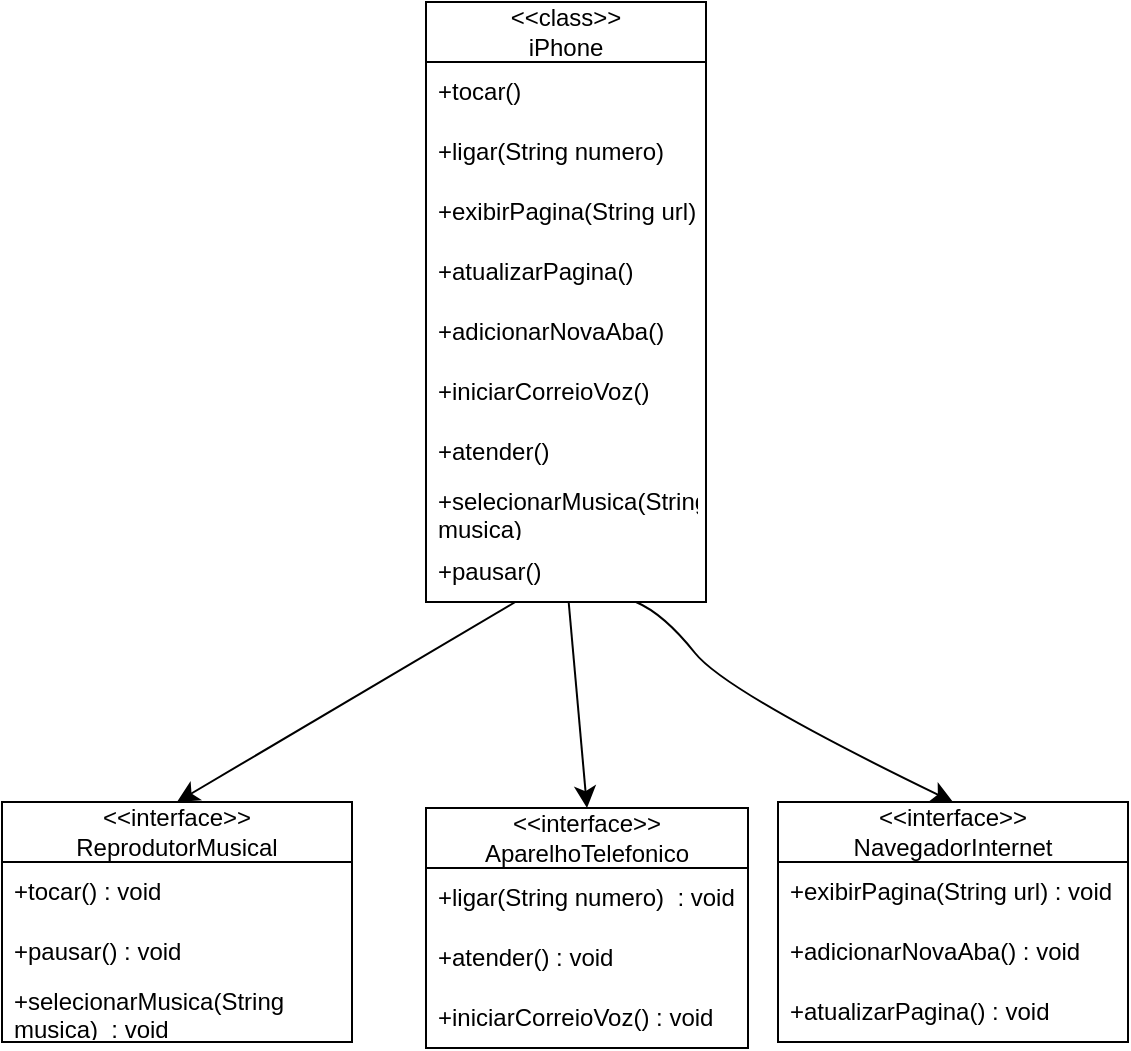 <mxfile version="24.4.9" type="device">
  <diagram name="Página-1" id="i6hlQw-dtSGFAjqPfOl5">
    <mxGraphModel dx="2706" dy="1239" grid="0" gridSize="10" guides="1" tooltips="1" connect="1" arrows="1" fold="1" page="0" pageScale="1" pageWidth="827" pageHeight="1169" math="0" shadow="0">
      <root>
        <mxCell id="0" />
        <mxCell id="1" parent="0" />
        <mxCell id="1_5q0jK3pGcqINFcun0a-2" style="edgeStyle=none;curved=1;rounded=0;orthogonalLoop=1;jettySize=auto;html=1;fontSize=12;startSize=8;endSize=8;entryX=0.5;entryY=0;entryDx=0;entryDy=0;" edge="1" parent="1" source="1_5q0jK3pGcqINFcun0a-32" target="1_5q0jK3pGcqINFcun0a-14">
          <mxGeometry relative="1" as="geometry">
            <mxPoint x="-155.5" y="224" as="targetPoint" />
            <mxPoint x="17" y="104" as="sourcePoint" />
          </mxGeometry>
        </mxCell>
        <mxCell id="1_5q0jK3pGcqINFcun0a-3" style="edgeStyle=none;curved=1;rounded=0;orthogonalLoop=1;jettySize=auto;html=1;fontSize=12;startSize=8;endSize=8;entryX=0.5;entryY=0;entryDx=0;entryDy=0;" edge="1" parent="1" source="1_5q0jK3pGcqINFcun0a-32" target="1_5q0jK3pGcqINFcun0a-18">
          <mxGeometry relative="1" as="geometry">
            <mxPoint x="46.5" y="255" as="targetPoint" />
            <mxPoint x="55" y="107" as="sourcePoint" />
          </mxGeometry>
        </mxCell>
        <mxCell id="1_5q0jK3pGcqINFcun0a-4" style="edgeStyle=none;curved=1;rounded=0;orthogonalLoop=1;jettySize=auto;html=1;fontSize=12;startSize=8;endSize=8;entryX=0.5;entryY=0;entryDx=0;entryDy=0;" edge="1" parent="1" source="1_5q0jK3pGcqINFcun0a-32" target="1_5q0jK3pGcqINFcun0a-23">
          <mxGeometry relative="1" as="geometry">
            <mxPoint x="297" y="249" as="targetPoint" />
            <mxPoint x="85" y="111" as="sourcePoint" />
            <Array as="points">
              <mxPoint x="101" y="135" />
              <mxPoint x="132" y="174" />
            </Array>
          </mxGeometry>
        </mxCell>
        <mxCell id="1_5q0jK3pGcqINFcun0a-14" value="&lt;div&gt;&amp;lt;&amp;lt;interface&amp;gt;&amp;gt;&lt;/div&gt;ReprodutorMusical" style="swimlane;fontStyle=0;childLayout=stackLayout;horizontal=1;startSize=30;horizontalStack=0;resizeParent=1;resizeParentMax=0;resizeLast=0;collapsible=1;marginBottom=0;whiteSpace=wrap;html=1;" vertex="1" parent="1">
          <mxGeometry x="-230" y="229" width="175" height="120" as="geometry" />
        </mxCell>
        <mxCell id="1_5q0jK3pGcqINFcun0a-15" value="+tocar() : void" style="text;strokeColor=none;fillColor=none;align=left;verticalAlign=middle;spacingLeft=4;spacingRight=4;overflow=hidden;points=[[0,0.5],[1,0.5]];portConstraint=eastwest;rotatable=0;whiteSpace=wrap;html=1;" vertex="1" parent="1_5q0jK3pGcqINFcun0a-14">
          <mxGeometry y="30" width="175" height="30" as="geometry" />
        </mxCell>
        <mxCell id="1_5q0jK3pGcqINFcun0a-16" value="+pausar()&amp;nbsp;: void" style="text;strokeColor=none;fillColor=none;align=left;verticalAlign=middle;spacingLeft=4;spacingRight=4;overflow=hidden;points=[[0,0.5],[1,0.5]];portConstraint=eastwest;rotatable=0;whiteSpace=wrap;html=1;" vertex="1" parent="1_5q0jK3pGcqINFcun0a-14">
          <mxGeometry y="60" width="175" height="30" as="geometry" />
        </mxCell>
        <mxCell id="1_5q0jK3pGcqINFcun0a-17" value="+selecionarMusica(String musica)&amp;nbsp;&amp;nbsp;: void" style="text;strokeColor=none;fillColor=none;align=left;verticalAlign=middle;spacingLeft=4;spacingRight=4;overflow=hidden;points=[[0,0.5],[1,0.5]];portConstraint=eastwest;rotatable=0;whiteSpace=wrap;html=1;" vertex="1" parent="1_5q0jK3pGcqINFcun0a-14">
          <mxGeometry y="90" width="175" height="30" as="geometry" />
        </mxCell>
        <mxCell id="1_5q0jK3pGcqINFcun0a-18" value="&lt;div&gt;&amp;lt;&amp;lt;interface&amp;gt;&amp;gt;&lt;/div&gt;AparelhoTelefonico" style="swimlane;fontStyle=0;childLayout=stackLayout;horizontal=1;startSize=30;horizontalStack=0;resizeParent=1;resizeParentMax=0;resizeLast=0;collapsible=1;marginBottom=0;whiteSpace=wrap;html=1;" vertex="1" parent="1">
          <mxGeometry x="-18" y="232" width="161" height="120" as="geometry" />
        </mxCell>
        <mxCell id="1_5q0jK3pGcqINFcun0a-19" value="+ligar(String numero)&amp;nbsp;&amp;nbsp;: void" style="text;strokeColor=none;fillColor=none;align=left;verticalAlign=middle;spacingLeft=4;spacingRight=4;overflow=hidden;points=[[0,0.5],[1,0.5]];portConstraint=eastwest;rotatable=0;whiteSpace=wrap;html=1;" vertex="1" parent="1_5q0jK3pGcqINFcun0a-18">
          <mxGeometry y="30" width="161" height="30" as="geometry" />
        </mxCell>
        <mxCell id="1_5q0jK3pGcqINFcun0a-20" value="+atender()&amp;nbsp;: void" style="text;strokeColor=none;fillColor=none;align=left;verticalAlign=middle;spacingLeft=4;spacingRight=4;overflow=hidden;points=[[0,0.5],[1,0.5]];portConstraint=eastwest;rotatable=0;whiteSpace=wrap;html=1;" vertex="1" parent="1_5q0jK3pGcqINFcun0a-18">
          <mxGeometry y="60" width="161" height="30" as="geometry" />
        </mxCell>
        <mxCell id="1_5q0jK3pGcqINFcun0a-21" value="+iniciarCorreioVoz()&amp;nbsp;: void&amp;nbsp;" style="text;strokeColor=none;fillColor=none;align=left;verticalAlign=middle;spacingLeft=4;spacingRight=4;overflow=hidden;points=[[0,0.5],[1,0.5]];portConstraint=eastwest;rotatable=0;whiteSpace=wrap;html=1;" vertex="1" parent="1_5q0jK3pGcqINFcun0a-18">
          <mxGeometry y="90" width="161" height="30" as="geometry" />
        </mxCell>
        <mxCell id="1_5q0jK3pGcqINFcun0a-23" value="&lt;div&gt;&amp;lt;&amp;lt;interface&amp;gt;&amp;gt;&lt;/div&gt;NavegadorInternet" style="swimlane;fontStyle=0;childLayout=stackLayout;horizontal=1;startSize=30;horizontalStack=0;resizeParent=1;resizeParentMax=0;resizeLast=0;collapsible=1;marginBottom=0;whiteSpace=wrap;html=1;" vertex="1" parent="1">
          <mxGeometry x="158" y="229" width="175" height="120" as="geometry" />
        </mxCell>
        <mxCell id="1_5q0jK3pGcqINFcun0a-24" value="+exibirPagina(String url)&amp;nbsp;: void" style="text;strokeColor=none;fillColor=none;align=left;verticalAlign=middle;spacingLeft=4;spacingRight=4;overflow=hidden;points=[[0,0.5],[1,0.5]];portConstraint=eastwest;rotatable=0;whiteSpace=wrap;html=1;" vertex="1" parent="1_5q0jK3pGcqINFcun0a-23">
          <mxGeometry y="30" width="175" height="30" as="geometry" />
        </mxCell>
        <mxCell id="1_5q0jK3pGcqINFcun0a-25" value="+adicionarNovaAba()&amp;nbsp;: void" style="text;strokeColor=none;fillColor=none;align=left;verticalAlign=middle;spacingLeft=4;spacingRight=4;overflow=hidden;points=[[0,0.5],[1,0.5]];portConstraint=eastwest;rotatable=0;whiteSpace=wrap;html=1;" vertex="1" parent="1_5q0jK3pGcqINFcun0a-23">
          <mxGeometry y="60" width="175" height="30" as="geometry" />
        </mxCell>
        <mxCell id="1_5q0jK3pGcqINFcun0a-26" value="+atualizarPagina()&amp;nbsp;: void" style="text;strokeColor=none;fillColor=none;align=left;verticalAlign=middle;spacingLeft=4;spacingRight=4;overflow=hidden;points=[[0,0.5],[1,0.5]];portConstraint=eastwest;rotatable=0;whiteSpace=wrap;html=1;" vertex="1" parent="1_5q0jK3pGcqINFcun0a-23">
          <mxGeometry y="90" width="175" height="30" as="geometry" />
        </mxCell>
        <mxCell id="1_5q0jK3pGcqINFcun0a-27" value="&lt;div&gt;&amp;lt;&amp;lt;class&amp;gt;&amp;gt;&lt;/div&gt;iPhone" style="swimlane;fontStyle=0;childLayout=stackLayout;horizontal=1;startSize=30;horizontalStack=0;resizeParent=1;resizeParentMax=0;resizeLast=0;collapsible=1;marginBottom=0;whiteSpace=wrap;html=1;" vertex="1" parent="1">
          <mxGeometry x="-18" y="-171" width="140" height="300" as="geometry" />
        </mxCell>
        <mxCell id="1_5q0jK3pGcqINFcun0a-31" value="+tocar()" style="text;strokeColor=none;fillColor=none;align=left;verticalAlign=middle;spacingLeft=4;spacingRight=4;overflow=hidden;points=[[0,0.5],[1,0.5]];portConstraint=eastwest;rotatable=0;whiteSpace=wrap;html=1;" vertex="1" parent="1_5q0jK3pGcqINFcun0a-27">
          <mxGeometry y="30" width="140" height="30" as="geometry" />
        </mxCell>
        <mxCell id="1_5q0jK3pGcqINFcun0a-34" value="+ligar(String numero)" style="text;strokeColor=none;fillColor=none;align=left;verticalAlign=middle;spacingLeft=4;spacingRight=4;overflow=hidden;points=[[0,0.5],[1,0.5]];portConstraint=eastwest;rotatable=0;whiteSpace=wrap;html=1;" vertex="1" parent="1_5q0jK3pGcqINFcun0a-27">
          <mxGeometry y="60" width="140" height="30" as="geometry" />
        </mxCell>
        <mxCell id="1_5q0jK3pGcqINFcun0a-37" value="+exibirPagina(String url)" style="text;strokeColor=none;fillColor=none;align=left;verticalAlign=middle;spacingLeft=4;spacingRight=4;overflow=hidden;points=[[0,0.5],[1,0.5]];portConstraint=eastwest;rotatable=0;whiteSpace=wrap;html=1;" vertex="1" parent="1_5q0jK3pGcqINFcun0a-27">
          <mxGeometry y="90" width="140" height="30" as="geometry" />
        </mxCell>
        <mxCell id="1_5q0jK3pGcqINFcun0a-39" value="+atualizarPagina()" style="text;strokeColor=none;fillColor=none;align=left;verticalAlign=middle;spacingLeft=4;spacingRight=4;overflow=hidden;points=[[0,0.5],[1,0.5]];portConstraint=eastwest;rotatable=0;whiteSpace=wrap;html=1;" vertex="1" parent="1_5q0jK3pGcqINFcun0a-27">
          <mxGeometry y="120" width="140" height="30" as="geometry" />
        </mxCell>
        <mxCell id="1_5q0jK3pGcqINFcun0a-38" value="+adicionarNovaAba()" style="text;strokeColor=none;fillColor=none;align=left;verticalAlign=middle;spacingLeft=4;spacingRight=4;overflow=hidden;points=[[0,0.5],[1,0.5]];portConstraint=eastwest;rotatable=0;whiteSpace=wrap;html=1;" vertex="1" parent="1_5q0jK3pGcqINFcun0a-27">
          <mxGeometry y="150" width="140" height="30" as="geometry" />
        </mxCell>
        <mxCell id="1_5q0jK3pGcqINFcun0a-36" value="+iniciarCorreioVoz()" style="text;strokeColor=none;fillColor=none;align=left;verticalAlign=middle;spacingLeft=4;spacingRight=4;overflow=hidden;points=[[0,0.5],[1,0.5]];portConstraint=eastwest;rotatable=0;whiteSpace=wrap;html=1;" vertex="1" parent="1_5q0jK3pGcqINFcun0a-27">
          <mxGeometry y="180" width="140" height="30" as="geometry" />
        </mxCell>
        <mxCell id="1_5q0jK3pGcqINFcun0a-35" value="+atender()" style="text;strokeColor=none;fillColor=none;align=left;verticalAlign=middle;spacingLeft=4;spacingRight=4;overflow=hidden;points=[[0,0.5],[1,0.5]];portConstraint=eastwest;rotatable=0;whiteSpace=wrap;html=1;" vertex="1" parent="1_5q0jK3pGcqINFcun0a-27">
          <mxGeometry y="210" width="140" height="30" as="geometry" />
        </mxCell>
        <mxCell id="1_5q0jK3pGcqINFcun0a-33" value="+selecionarMusica(String musica)" style="text;strokeColor=none;fillColor=none;align=left;verticalAlign=middle;spacingLeft=4;spacingRight=4;overflow=hidden;points=[[0,0.5],[1,0.5]];portConstraint=eastwest;rotatable=0;whiteSpace=wrap;html=1;" vertex="1" parent="1_5q0jK3pGcqINFcun0a-27">
          <mxGeometry y="240" width="140" height="30" as="geometry" />
        </mxCell>
        <mxCell id="1_5q0jK3pGcqINFcun0a-32" value="+pausar()" style="text;strokeColor=none;fillColor=none;align=left;verticalAlign=middle;spacingLeft=4;spacingRight=4;overflow=hidden;points=[[0,0.5],[1,0.5]];portConstraint=eastwest;rotatable=0;whiteSpace=wrap;html=1;" vertex="1" parent="1_5q0jK3pGcqINFcun0a-27">
          <mxGeometry y="270" width="140" height="30" as="geometry" />
        </mxCell>
      </root>
    </mxGraphModel>
  </diagram>
</mxfile>
